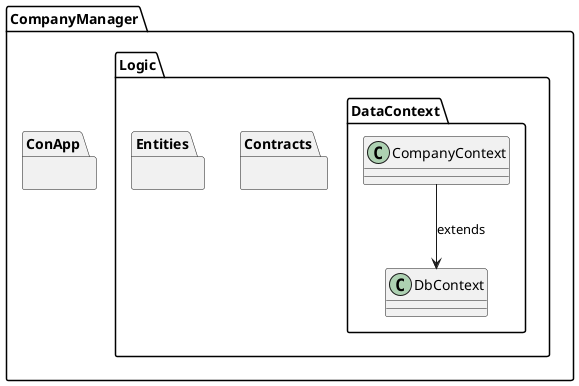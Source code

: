 @startuml
package CompanyManager.Logic.Contracts {
}

package CompanyManager.Logic.Entities {
}
package CompanyManager.Logic.DataContext {
        class DbContext

        class CompanyContext {
        }

        CompanyContext --> DbContext : extends
}

package CompanyManager.ConApp {
}
@enduml

